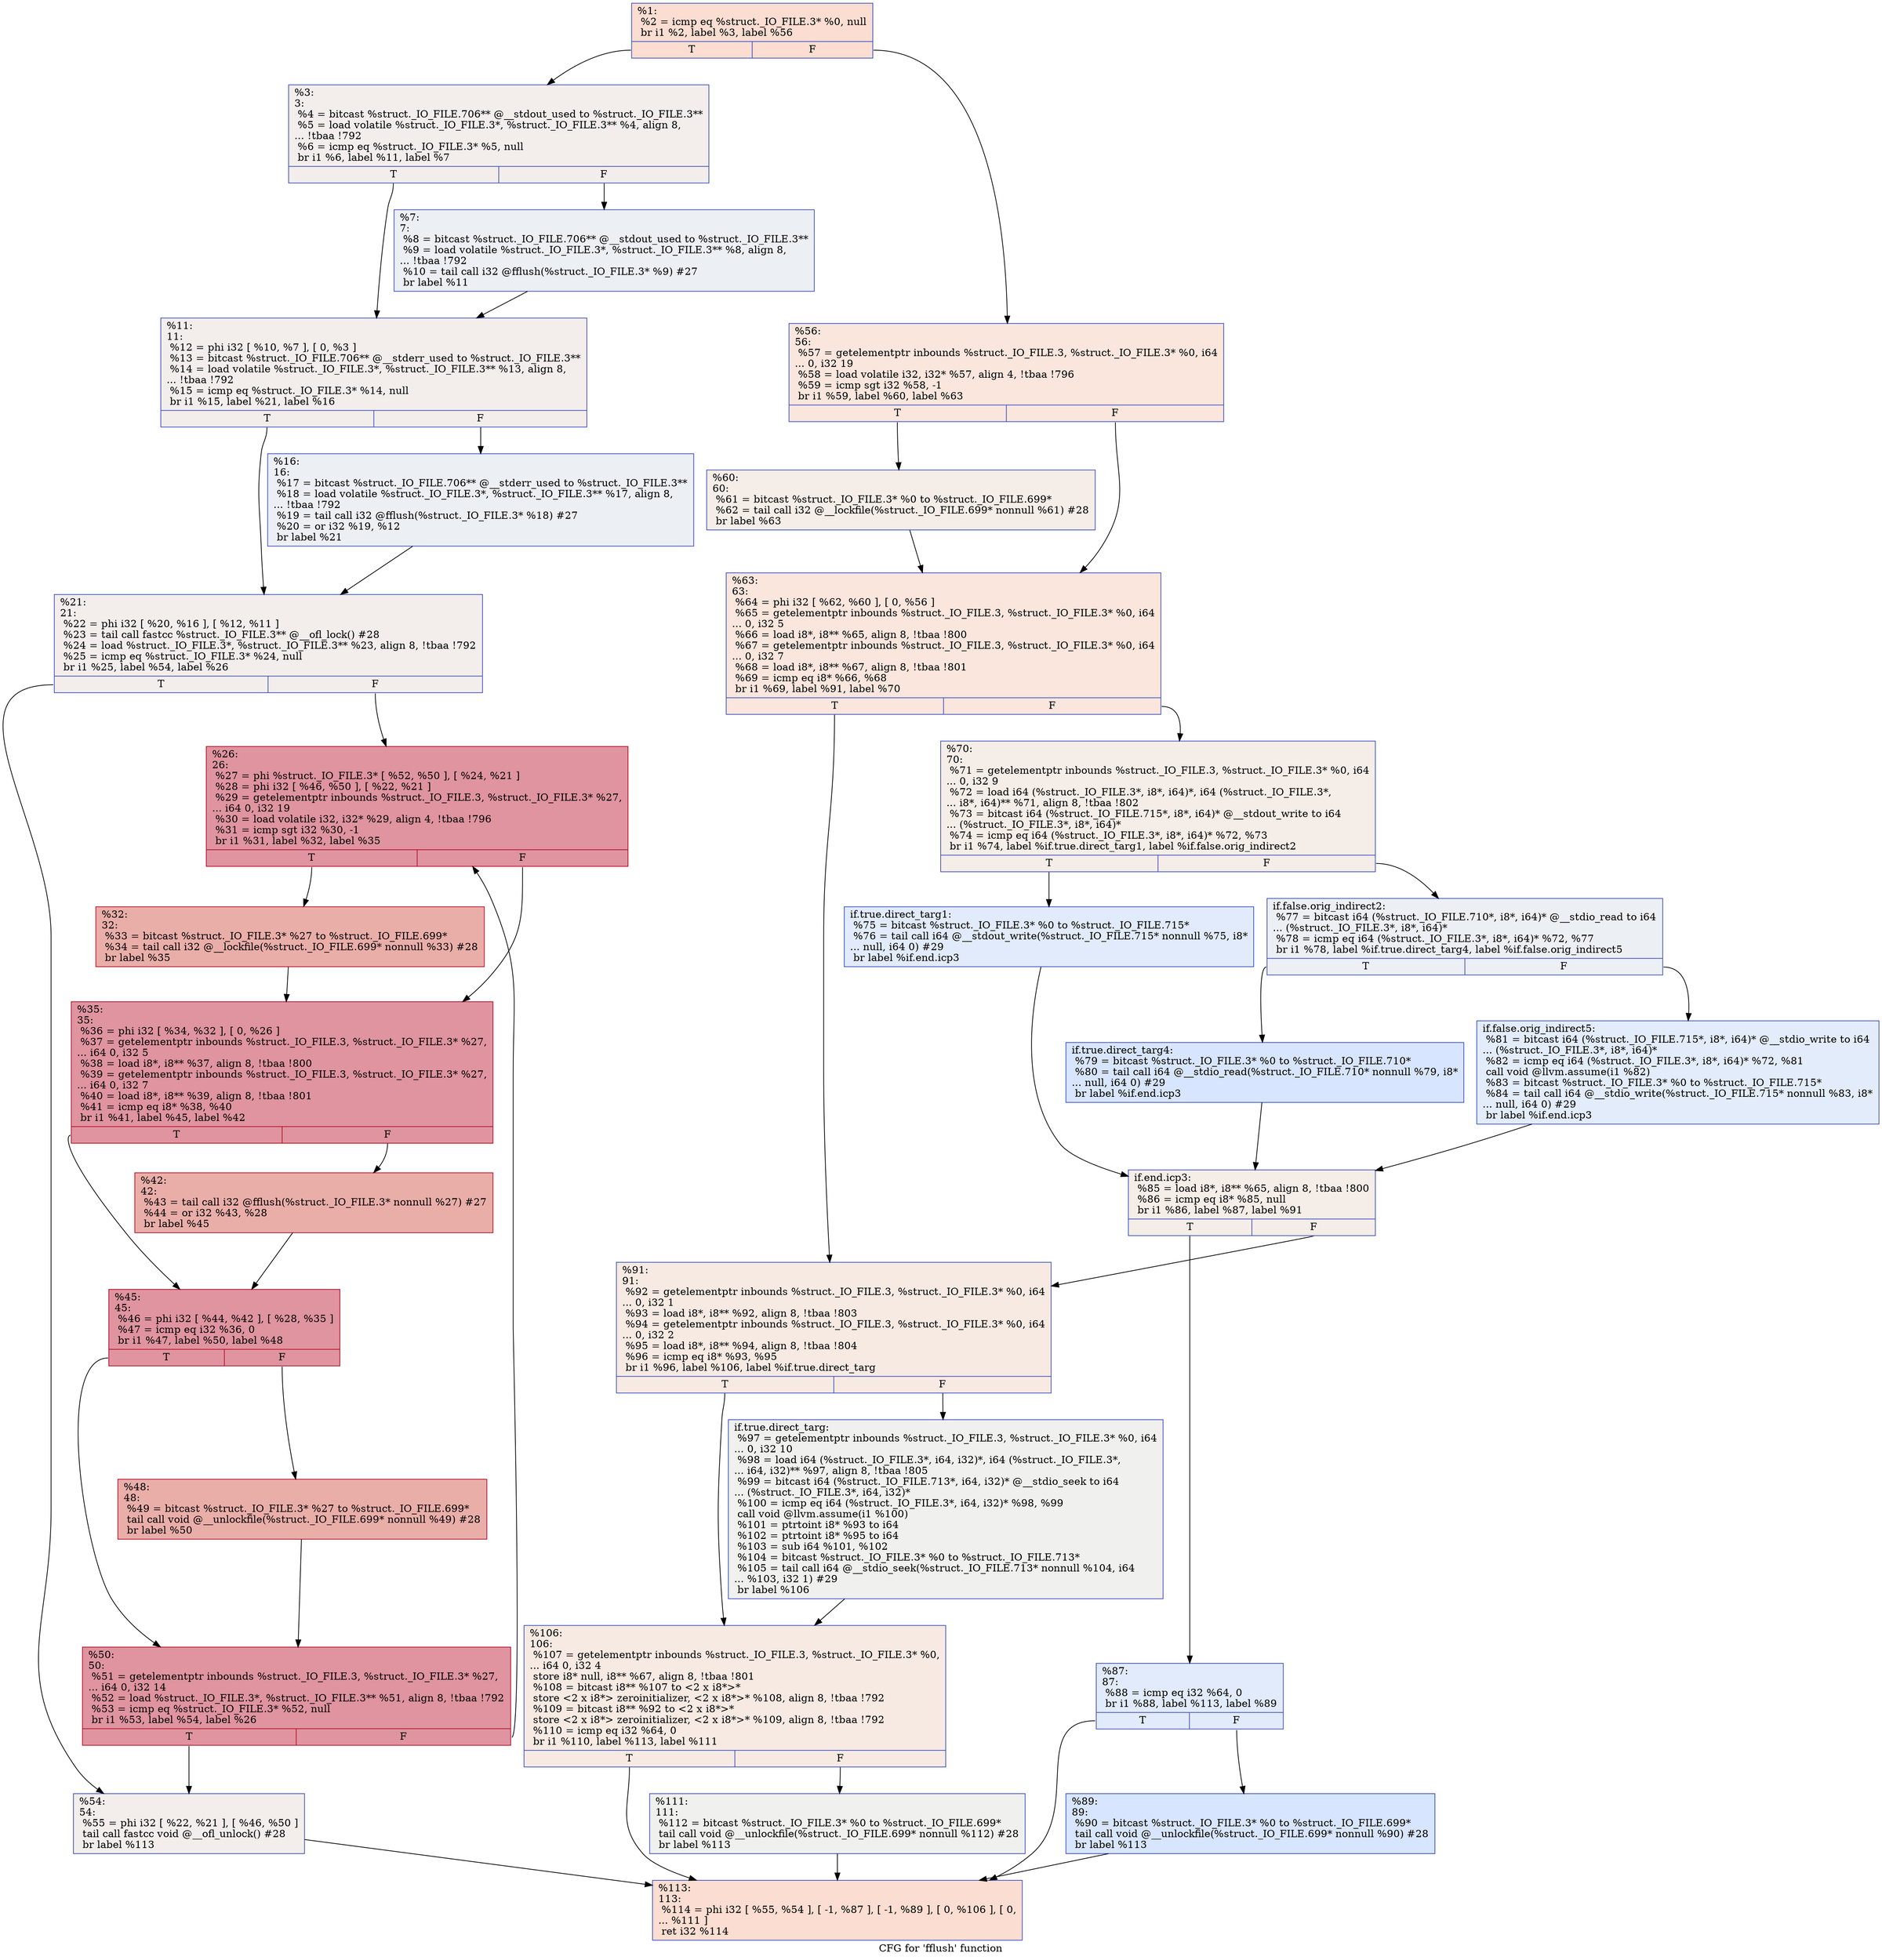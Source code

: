 digraph "CFG for 'fflush' function" {
	label="CFG for 'fflush' function";

	Node0x2515620 [shape=record,color="#3d50c3ff", style=filled, fillcolor="#f7b39670",label="{%1:\l  %2 = icmp eq %struct._IO_FILE.3* %0, null\l  br i1 %2, label %3, label %56\l|{<s0>T|<s1>F}}"];
	Node0x2515620:s0 -> Node0x2515670;
	Node0x2515620:s1 -> Node0x2515a80;
	Node0x2515670 [shape=record,color="#3d50c3ff", style=filled, fillcolor="#e5d8d170",label="{%3:\l3:                                                \l  %4 = bitcast %struct._IO_FILE.706** @__stdout_used to %struct._IO_FILE.3**\l  %5 = load volatile %struct._IO_FILE.3*, %struct._IO_FILE.3** %4, align 8,\l... !tbaa !792\l  %6 = icmp eq %struct._IO_FILE.3* %5, null\l  br i1 %6, label %11, label %7\l|{<s0>T|<s1>F}}"];
	Node0x2515670:s0 -> Node0x2515710;
	Node0x2515670:s1 -> Node0x25156c0;
	Node0x25156c0 [shape=record,color="#3d50c3ff", style=filled, fillcolor="#d4dbe670",label="{%7:\l7:                                                \l  %8 = bitcast %struct._IO_FILE.706** @__stdout_used to %struct._IO_FILE.3**\l  %9 = load volatile %struct._IO_FILE.3*, %struct._IO_FILE.3** %8, align 8,\l... !tbaa !792\l  %10 = tail call i32 @fflush(%struct._IO_FILE.3* %9) #27\l  br label %11\l}"];
	Node0x25156c0 -> Node0x2515710;
	Node0x2515710 [shape=record,color="#3d50c3ff", style=filled, fillcolor="#e5d8d170",label="{%11:\l11:                                               \l  %12 = phi i32 [ %10, %7 ], [ 0, %3 ]\l  %13 = bitcast %struct._IO_FILE.706** @__stderr_used to %struct._IO_FILE.3**\l  %14 = load volatile %struct._IO_FILE.3*, %struct._IO_FILE.3** %13, align 8,\l... !tbaa !792\l  %15 = icmp eq %struct._IO_FILE.3* %14, null\l  br i1 %15, label %21, label %16\l|{<s0>T|<s1>F}}"];
	Node0x2515710:s0 -> Node0x25157b0;
	Node0x2515710:s1 -> Node0x2515760;
	Node0x2515760 [shape=record,color="#3d50c3ff", style=filled, fillcolor="#d4dbe670",label="{%16:\l16:                                               \l  %17 = bitcast %struct._IO_FILE.706** @__stderr_used to %struct._IO_FILE.3**\l  %18 = load volatile %struct._IO_FILE.3*, %struct._IO_FILE.3** %17, align 8,\l... !tbaa !792\l  %19 = tail call i32 @fflush(%struct._IO_FILE.3* %18) #27\l  %20 = or i32 %19, %12\l  br label %21\l}"];
	Node0x2515760 -> Node0x25157b0;
	Node0x25157b0 [shape=record,color="#3d50c3ff", style=filled, fillcolor="#e5d8d170",label="{%21:\l21:                                               \l  %22 = phi i32 [ %20, %16 ], [ %12, %11 ]\l  %23 = tail call fastcc %struct._IO_FILE.3** @__ofl_lock() #28\l  %24 = load %struct._IO_FILE.3*, %struct._IO_FILE.3** %23, align 8, !tbaa !792\l  %25 = icmp eq %struct._IO_FILE.3* %24, null\l  br i1 %25, label %54, label %26\l|{<s0>T|<s1>F}}"];
	Node0x25157b0:s0 -> Node0x2515a30;
	Node0x25157b0:s1 -> Node0x2515800;
	Node0x2515800 [shape=record,color="#b70d28ff", style=filled, fillcolor="#b70d2870",label="{%26:\l26:                                               \l  %27 = phi %struct._IO_FILE.3* [ %52, %50 ], [ %24, %21 ]\l  %28 = phi i32 [ %46, %50 ], [ %22, %21 ]\l  %29 = getelementptr inbounds %struct._IO_FILE.3, %struct._IO_FILE.3* %27,\l... i64 0, i32 19\l  %30 = load volatile i32, i32* %29, align 4, !tbaa !796\l  %31 = icmp sgt i32 %30, -1\l  br i1 %31, label %32, label %35\l|{<s0>T|<s1>F}}"];
	Node0x2515800:s0 -> Node0x2515850;
	Node0x2515800:s1 -> Node0x25158a0;
	Node0x2515850 [shape=record,color="#b70d28ff", style=filled, fillcolor="#d0473d70",label="{%32:\l32:                                               \l  %33 = bitcast %struct._IO_FILE.3* %27 to %struct._IO_FILE.699*\l  %34 = tail call i32 @__lockfile(%struct._IO_FILE.699* nonnull %33) #28\l  br label %35\l}"];
	Node0x2515850 -> Node0x25158a0;
	Node0x25158a0 [shape=record,color="#b70d28ff", style=filled, fillcolor="#b70d2870",label="{%35:\l35:                                               \l  %36 = phi i32 [ %34, %32 ], [ 0, %26 ]\l  %37 = getelementptr inbounds %struct._IO_FILE.3, %struct._IO_FILE.3* %27,\l... i64 0, i32 5\l  %38 = load i8*, i8** %37, align 8, !tbaa !800\l  %39 = getelementptr inbounds %struct._IO_FILE.3, %struct._IO_FILE.3* %27,\l... i64 0, i32 7\l  %40 = load i8*, i8** %39, align 8, !tbaa !801\l  %41 = icmp eq i8* %38, %40\l  br i1 %41, label %45, label %42\l|{<s0>T|<s1>F}}"];
	Node0x25158a0:s0 -> Node0x2515940;
	Node0x25158a0:s1 -> Node0x25158f0;
	Node0x25158f0 [shape=record,color="#b70d28ff", style=filled, fillcolor="#d0473d70",label="{%42:\l42:                                               \l  %43 = tail call i32 @fflush(%struct._IO_FILE.3* nonnull %27) #27\l  %44 = or i32 %43, %28\l  br label %45\l}"];
	Node0x25158f0 -> Node0x2515940;
	Node0x2515940 [shape=record,color="#b70d28ff", style=filled, fillcolor="#b70d2870",label="{%45:\l45:                                               \l  %46 = phi i32 [ %44, %42 ], [ %28, %35 ]\l  %47 = icmp eq i32 %36, 0\l  br i1 %47, label %50, label %48\l|{<s0>T|<s1>F}}"];
	Node0x2515940:s0 -> Node0x25159e0;
	Node0x2515940:s1 -> Node0x2515990;
	Node0x2515990 [shape=record,color="#b70d28ff", style=filled, fillcolor="#d0473d70",label="{%48:\l48:                                               \l  %49 = bitcast %struct._IO_FILE.3* %27 to %struct._IO_FILE.699*\l  tail call void @__unlockfile(%struct._IO_FILE.699* nonnull %49) #28\l  br label %50\l}"];
	Node0x2515990 -> Node0x25159e0;
	Node0x25159e0 [shape=record,color="#b70d28ff", style=filled, fillcolor="#b70d2870",label="{%50:\l50:                                               \l  %51 = getelementptr inbounds %struct._IO_FILE.3, %struct._IO_FILE.3* %27,\l... i64 0, i32 14\l  %52 = load %struct._IO_FILE.3*, %struct._IO_FILE.3** %51, align 8, !tbaa !792\l  %53 = icmp eq %struct._IO_FILE.3* %52, null\l  br i1 %53, label %54, label %26\l|{<s0>T|<s1>F}}"];
	Node0x25159e0:s0 -> Node0x2515a30;
	Node0x25159e0:s1 -> Node0x2515800;
	Node0x2515a30 [shape=record,color="#3d50c3ff", style=filled, fillcolor="#e5d8d170",label="{%54:\l54:                                               \l  %55 = phi i32 [ %22, %21 ], [ %46, %50 ]\l  tail call fastcc void @__ofl_unlock() #28\l  br label %113\l}"];
	Node0x2515a30 -> Node0x2515f30;
	Node0x2515a80 [shape=record,color="#3d50c3ff", style=filled, fillcolor="#f3c7b170",label="{%56:\l56:                                               \l  %57 = getelementptr inbounds %struct._IO_FILE.3, %struct._IO_FILE.3* %0, i64\l... 0, i32 19\l  %58 = load volatile i32, i32* %57, align 4, !tbaa !796\l  %59 = icmp sgt i32 %58, -1\l  br i1 %59, label %60, label %63\l|{<s0>T|<s1>F}}"];
	Node0x2515a80:s0 -> Node0x2515ad0;
	Node0x2515a80:s1 -> Node0x2515b20;
	Node0x2515ad0 [shape=record,color="#3d50c3ff", style=filled, fillcolor="#e8d6cc70",label="{%60:\l60:                                               \l  %61 = bitcast %struct._IO_FILE.3* %0 to %struct._IO_FILE.699*\l  %62 = tail call i32 @__lockfile(%struct._IO_FILE.699* nonnull %61) #28\l  br label %63\l}"];
	Node0x2515ad0 -> Node0x2515b20;
	Node0x2515b20 [shape=record,color="#3d50c3ff", style=filled, fillcolor="#f3c7b170",label="{%63:\l63:                                               \l  %64 = phi i32 [ %62, %60 ], [ 0, %56 ]\l  %65 = getelementptr inbounds %struct._IO_FILE.3, %struct._IO_FILE.3* %0, i64\l... 0, i32 5\l  %66 = load i8*, i8** %65, align 8, !tbaa !800\l  %67 = getelementptr inbounds %struct._IO_FILE.3, %struct._IO_FILE.3* %0, i64\l... 0, i32 7\l  %68 = load i8*, i8** %67, align 8, !tbaa !801\l  %69 = icmp eq i8* %66, %68\l  br i1 %69, label %91, label %70\l|{<s0>T|<s1>F}}"];
	Node0x2515b20:s0 -> Node0x2515df0;
	Node0x2515b20:s1 -> Node0x2515b70;
	Node0x2515b70 [shape=record,color="#3d50c3ff", style=filled, fillcolor="#e8d6cc70",label="{%70:\l70:                                               \l  %71 = getelementptr inbounds %struct._IO_FILE.3, %struct._IO_FILE.3* %0, i64\l... 0, i32 9\l  %72 = load i64 (%struct._IO_FILE.3*, i8*, i64)*, i64 (%struct._IO_FILE.3*,\l... i8*, i64)** %71, align 8, !tbaa !802\l  %73 = bitcast i64 (%struct._IO_FILE.715*, i8*, i64)* @__stdout_write to i64\l... (%struct._IO_FILE.3*, i8*, i64)*\l  %74 = icmp eq i64 (%struct._IO_FILE.3*, i8*, i64)* %72, %73\l  br i1 %74, label %if.true.direct_targ1, label %if.false.orig_indirect2\l|{<s0>T|<s1>F}}"];
	Node0x2515b70:s0 -> Node0x2515bc0;
	Node0x2515b70:s1 -> Node0x2515c10;
	Node0x2515bc0 [shape=record,color="#3d50c3ff", style=filled, fillcolor="#bbd1f870",label="{if.true.direct_targ1:                             \l  %75 = bitcast %struct._IO_FILE.3* %0 to %struct._IO_FILE.715*\l  %76 = tail call i64 @__stdout_write(%struct._IO_FILE.715* nonnull %75, i8*\l... null, i64 0) #29\l  br label %if.end.icp3\l}"];
	Node0x2515bc0 -> Node0x2515d00;
	Node0x2515c10 [shape=record,color="#3d50c3ff", style=filled, fillcolor="#d4dbe670",label="{if.false.orig_indirect2:                          \l  %77 = bitcast i64 (%struct._IO_FILE.710*, i8*, i64)* @__stdio_read to i64\l... (%struct._IO_FILE.3*, i8*, i64)*\l  %78 = icmp eq i64 (%struct._IO_FILE.3*, i8*, i64)* %72, %77\l  br i1 %78, label %if.true.direct_targ4, label %if.false.orig_indirect5\l|{<s0>T|<s1>F}}"];
	Node0x2515c10:s0 -> Node0x2515c60;
	Node0x2515c10:s1 -> Node0x2515cb0;
	Node0x2515c60 [shape=record,color="#3d50c3ff", style=filled, fillcolor="#a7c5fe70",label="{if.true.direct_targ4:                             \l  %79 = bitcast %struct._IO_FILE.3* %0 to %struct._IO_FILE.710*\l  %80 = tail call i64 @__stdio_read(%struct._IO_FILE.710* nonnull %79, i8*\l... null, i64 0) #29\l  br label %if.end.icp3\l}"];
	Node0x2515c60 -> Node0x2515d00;
	Node0x2515cb0 [shape=record,color="#3d50c3ff", style=filled, fillcolor="#bfd3f670",label="{if.false.orig_indirect5:                          \l  %81 = bitcast i64 (%struct._IO_FILE.715*, i8*, i64)* @__stdio_write to i64\l... (%struct._IO_FILE.3*, i8*, i64)*\l  %82 = icmp eq i64 (%struct._IO_FILE.3*, i8*, i64)* %72, %81\l  call void @llvm.assume(i1 %82)\l  %83 = bitcast %struct._IO_FILE.3* %0 to %struct._IO_FILE.715*\l  %84 = tail call i64 @__stdio_write(%struct._IO_FILE.715* nonnull %83, i8*\l... null, i64 0) #29\l  br label %if.end.icp3\l}"];
	Node0x2515cb0 -> Node0x2515d00;
	Node0x2515d00 [shape=record,color="#3d50c3ff", style=filled, fillcolor="#e8d6cc70",label="{if.end.icp3:                                      \l  %85 = load i8*, i8** %65, align 8, !tbaa !800\l  %86 = icmp eq i8* %85, null\l  br i1 %86, label %87, label %91\l|{<s0>T|<s1>F}}"];
	Node0x2515d00:s0 -> Node0x2515d50;
	Node0x2515d00:s1 -> Node0x2515df0;
	Node0x2515d50 [shape=record,color="#3d50c3ff", style=filled, fillcolor="#bbd1f870",label="{%87:\l87:                                               \l  %88 = icmp eq i32 %64, 0\l  br i1 %88, label %113, label %89\l|{<s0>T|<s1>F}}"];
	Node0x2515d50:s0 -> Node0x2515f30;
	Node0x2515d50:s1 -> Node0x2515da0;
	Node0x2515da0 [shape=record,color="#3d50c3ff", style=filled, fillcolor="#a7c5fe70",label="{%89:\l89:                                               \l  %90 = bitcast %struct._IO_FILE.3* %0 to %struct._IO_FILE.699*\l  tail call void @__unlockfile(%struct._IO_FILE.699* nonnull %90) #28\l  br label %113\l}"];
	Node0x2515da0 -> Node0x2515f30;
	Node0x2515df0 [shape=record,color="#3d50c3ff", style=filled, fillcolor="#eed0c070",label="{%91:\l91:                                               \l  %92 = getelementptr inbounds %struct._IO_FILE.3, %struct._IO_FILE.3* %0, i64\l... 0, i32 1\l  %93 = load i8*, i8** %92, align 8, !tbaa !803\l  %94 = getelementptr inbounds %struct._IO_FILE.3, %struct._IO_FILE.3* %0, i64\l... 0, i32 2\l  %95 = load i8*, i8** %94, align 8, !tbaa !804\l  %96 = icmp eq i8* %93, %95\l  br i1 %96, label %106, label %if.true.direct_targ\l|{<s0>T|<s1>F}}"];
	Node0x2515df0:s0 -> Node0x2515e90;
	Node0x2515df0:s1 -> Node0x2515e40;
	Node0x2515e40 [shape=record,color="#3d50c3ff", style=filled, fillcolor="#dedcdb70",label="{if.true.direct_targ:                              \l  %97 = getelementptr inbounds %struct._IO_FILE.3, %struct._IO_FILE.3* %0, i64\l... 0, i32 10\l  %98 = load i64 (%struct._IO_FILE.3*, i64, i32)*, i64 (%struct._IO_FILE.3*,\l... i64, i32)** %97, align 8, !tbaa !805\l  %99 = bitcast i64 (%struct._IO_FILE.713*, i64, i32)* @__stdio_seek to i64\l... (%struct._IO_FILE.3*, i64, i32)*\l  %100 = icmp eq i64 (%struct._IO_FILE.3*, i64, i32)* %98, %99\l  call void @llvm.assume(i1 %100)\l  %101 = ptrtoint i8* %93 to i64\l  %102 = ptrtoint i8* %95 to i64\l  %103 = sub i64 %101, %102\l  %104 = bitcast %struct._IO_FILE.3* %0 to %struct._IO_FILE.713*\l  %105 = tail call i64 @__stdio_seek(%struct._IO_FILE.713* nonnull %104, i64\l... %103, i32 1) #29\l  br label %106\l}"];
	Node0x2515e40 -> Node0x2515e90;
	Node0x2515e90 [shape=record,color="#3d50c3ff", style=filled, fillcolor="#eed0c070",label="{%106:\l106:                                              \l  %107 = getelementptr inbounds %struct._IO_FILE.3, %struct._IO_FILE.3* %0,\l... i64 0, i32 4\l  store i8* null, i8** %67, align 8, !tbaa !801\l  %108 = bitcast i8** %107 to \<2 x i8*\>*\l  store \<2 x i8*\> zeroinitializer, \<2 x i8*\>* %108, align 8, !tbaa !792\l  %109 = bitcast i8** %92 to \<2 x i8*\>*\l  store \<2 x i8*\> zeroinitializer, \<2 x i8*\>* %109, align 8, !tbaa !792\l  %110 = icmp eq i32 %64, 0\l  br i1 %110, label %113, label %111\l|{<s0>T|<s1>F}}"];
	Node0x2515e90:s0 -> Node0x2515f30;
	Node0x2515e90:s1 -> Node0x2515ee0;
	Node0x2515ee0 [shape=record,color="#3d50c3ff", style=filled, fillcolor="#dedcdb70",label="{%111:\l111:                                              \l  %112 = bitcast %struct._IO_FILE.3* %0 to %struct._IO_FILE.699*\l  tail call void @__unlockfile(%struct._IO_FILE.699* nonnull %112) #28\l  br label %113\l}"];
	Node0x2515ee0 -> Node0x2515f30;
	Node0x2515f30 [shape=record,color="#3d50c3ff", style=filled, fillcolor="#f7b39670",label="{%113:\l113:                                              \l  %114 = phi i32 [ %55, %54 ], [ -1, %87 ], [ -1, %89 ], [ 0, %106 ], [ 0,\l... %111 ]\l  ret i32 %114\l}"];
}
